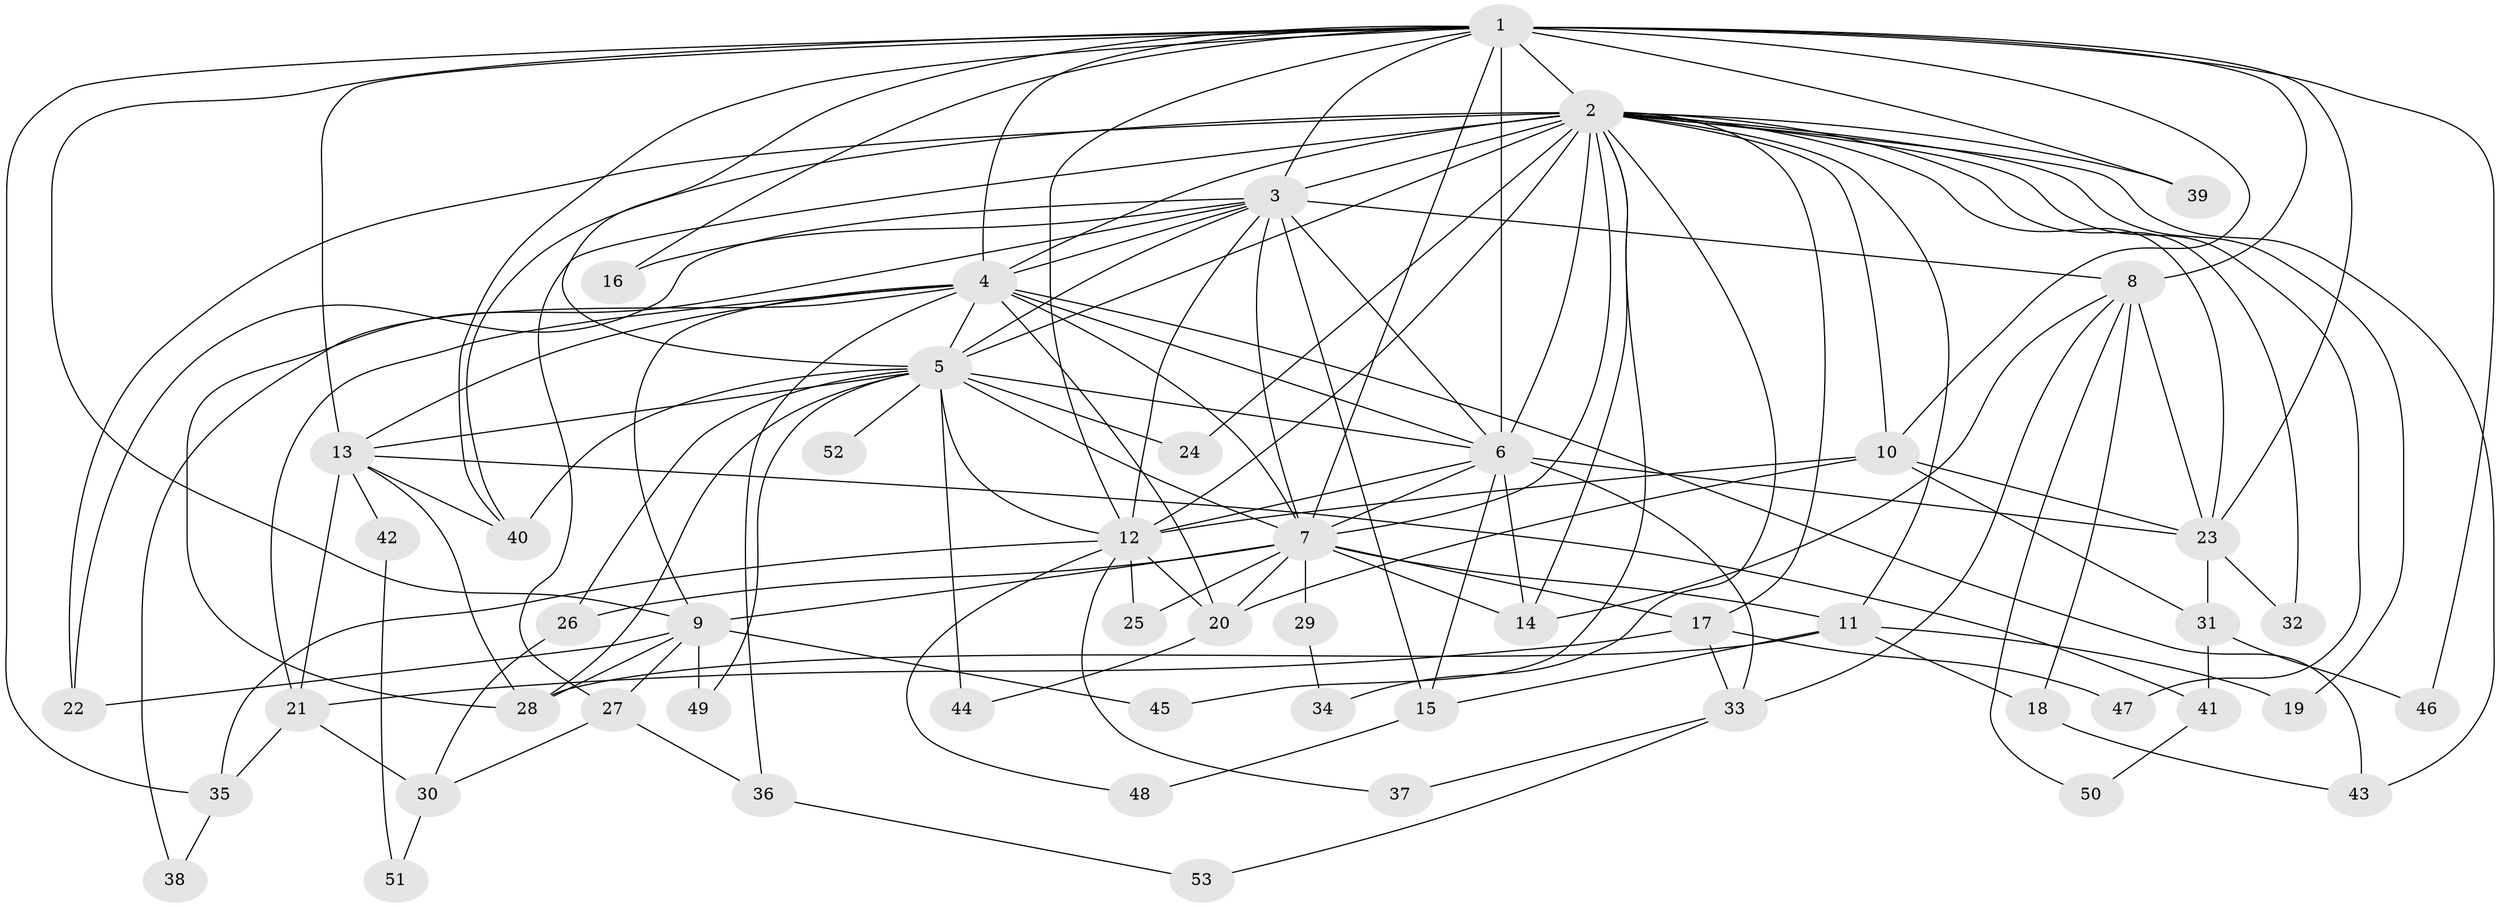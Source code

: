 // original degree distribution, {20: 0.009433962264150943, 17: 0.02830188679245283, 23: 0.018867924528301886, 19: 0.018867924528301886, 18: 0.009433962264150943, 22: 0.009433962264150943, 4: 0.14150943396226415, 8: 0.018867924528301886, 6: 0.02830188679245283, 3: 0.20754716981132076, 2: 0.4811320754716981, 7: 0.009433962264150943, 5: 0.018867924528301886}
// Generated by graph-tools (version 1.1) at 2025/35/03/09/25 02:35:11]
// undirected, 53 vertices, 135 edges
graph export_dot {
graph [start="1"]
  node [color=gray90,style=filled];
  1;
  2;
  3;
  4;
  5;
  6;
  7;
  8;
  9;
  10;
  11;
  12;
  13;
  14;
  15;
  16;
  17;
  18;
  19;
  20;
  21;
  22;
  23;
  24;
  25;
  26;
  27;
  28;
  29;
  30;
  31;
  32;
  33;
  34;
  35;
  36;
  37;
  38;
  39;
  40;
  41;
  42;
  43;
  44;
  45;
  46;
  47;
  48;
  49;
  50;
  51;
  52;
  53;
  1 -- 2 [weight=4.0];
  1 -- 3 [weight=2.0];
  1 -- 4 [weight=2.0];
  1 -- 5 [weight=2.0];
  1 -- 6 [weight=4.0];
  1 -- 7 [weight=3.0];
  1 -- 8 [weight=8.0];
  1 -- 9 [weight=1.0];
  1 -- 10 [weight=1.0];
  1 -- 12 [weight=1.0];
  1 -- 13 [weight=1.0];
  1 -- 16 [weight=1.0];
  1 -- 23 [weight=1.0];
  1 -- 35 [weight=1.0];
  1 -- 39 [weight=1.0];
  1 -- 40 [weight=1.0];
  1 -- 46 [weight=1.0];
  2 -- 3 [weight=2.0];
  2 -- 4 [weight=2.0];
  2 -- 5 [weight=2.0];
  2 -- 6 [weight=4.0];
  2 -- 7 [weight=2.0];
  2 -- 10 [weight=1.0];
  2 -- 11 [weight=1.0];
  2 -- 12 [weight=1.0];
  2 -- 14 [weight=1.0];
  2 -- 17 [weight=2.0];
  2 -- 19 [weight=1.0];
  2 -- 22 [weight=2.0];
  2 -- 23 [weight=1.0];
  2 -- 24 [weight=1.0];
  2 -- 27 [weight=1.0];
  2 -- 32 [weight=1.0];
  2 -- 34 [weight=1.0];
  2 -- 39 [weight=2.0];
  2 -- 40 [weight=1.0];
  2 -- 43 [weight=1.0];
  2 -- 45 [weight=1.0];
  2 -- 47 [weight=1.0];
  3 -- 4 [weight=2.0];
  3 -- 5 [weight=1.0];
  3 -- 6 [weight=3.0];
  3 -- 7 [weight=1.0];
  3 -- 8 [weight=2.0];
  3 -- 12 [weight=1.0];
  3 -- 15 [weight=2.0];
  3 -- 16 [weight=1.0];
  3 -- 22 [weight=1.0];
  3 -- 28 [weight=1.0];
  4 -- 5 [weight=1.0];
  4 -- 6 [weight=2.0];
  4 -- 7 [weight=1.0];
  4 -- 9 [weight=1.0];
  4 -- 13 [weight=2.0];
  4 -- 20 [weight=1.0];
  4 -- 21 [weight=1.0];
  4 -- 36 [weight=1.0];
  4 -- 38 [weight=1.0];
  4 -- 43 [weight=1.0];
  5 -- 6 [weight=10.0];
  5 -- 7 [weight=2.0];
  5 -- 12 [weight=1.0];
  5 -- 13 [weight=1.0];
  5 -- 24 [weight=1.0];
  5 -- 26 [weight=1.0];
  5 -- 28 [weight=1.0];
  5 -- 40 [weight=1.0];
  5 -- 44 [weight=1.0];
  5 -- 49 [weight=1.0];
  5 -- 52 [weight=1.0];
  6 -- 7 [weight=2.0];
  6 -- 12 [weight=5.0];
  6 -- 14 [weight=1.0];
  6 -- 15 [weight=2.0];
  6 -- 23 [weight=1.0];
  6 -- 33 [weight=2.0];
  7 -- 9 [weight=2.0];
  7 -- 11 [weight=1.0];
  7 -- 14 [weight=1.0];
  7 -- 17 [weight=2.0];
  7 -- 20 [weight=1.0];
  7 -- 25 [weight=1.0];
  7 -- 26 [weight=1.0];
  7 -- 29 [weight=1.0];
  8 -- 14 [weight=1.0];
  8 -- 18 [weight=2.0];
  8 -- 23 [weight=1.0];
  8 -- 33 [weight=1.0];
  8 -- 50 [weight=1.0];
  9 -- 22 [weight=1.0];
  9 -- 27 [weight=1.0];
  9 -- 28 [weight=1.0];
  9 -- 45 [weight=1.0];
  9 -- 49 [weight=1.0];
  10 -- 12 [weight=1.0];
  10 -- 20 [weight=1.0];
  10 -- 23 [weight=1.0];
  10 -- 31 [weight=1.0];
  11 -- 15 [weight=1.0];
  11 -- 18 [weight=1.0];
  11 -- 19 [weight=1.0];
  11 -- 28 [weight=1.0];
  12 -- 20 [weight=1.0];
  12 -- 25 [weight=1.0];
  12 -- 35 [weight=1.0];
  12 -- 37 [weight=1.0];
  12 -- 48 [weight=1.0];
  13 -- 21 [weight=1.0];
  13 -- 28 [weight=1.0];
  13 -- 40 [weight=1.0];
  13 -- 41 [weight=1.0];
  13 -- 42 [weight=1.0];
  15 -- 48 [weight=1.0];
  17 -- 21 [weight=1.0];
  17 -- 33 [weight=1.0];
  17 -- 47 [weight=1.0];
  18 -- 43 [weight=1.0];
  20 -- 44 [weight=1.0];
  21 -- 30 [weight=2.0];
  21 -- 35 [weight=1.0];
  23 -- 31 [weight=1.0];
  23 -- 32 [weight=1.0];
  26 -- 30 [weight=1.0];
  27 -- 30 [weight=1.0];
  27 -- 36 [weight=1.0];
  29 -- 34 [weight=1.0];
  30 -- 51 [weight=1.0];
  31 -- 41 [weight=1.0];
  31 -- 46 [weight=1.0];
  33 -- 37 [weight=1.0];
  33 -- 53 [weight=1.0];
  35 -- 38 [weight=1.0];
  36 -- 53 [weight=1.0];
  41 -- 50 [weight=1.0];
  42 -- 51 [weight=1.0];
}
